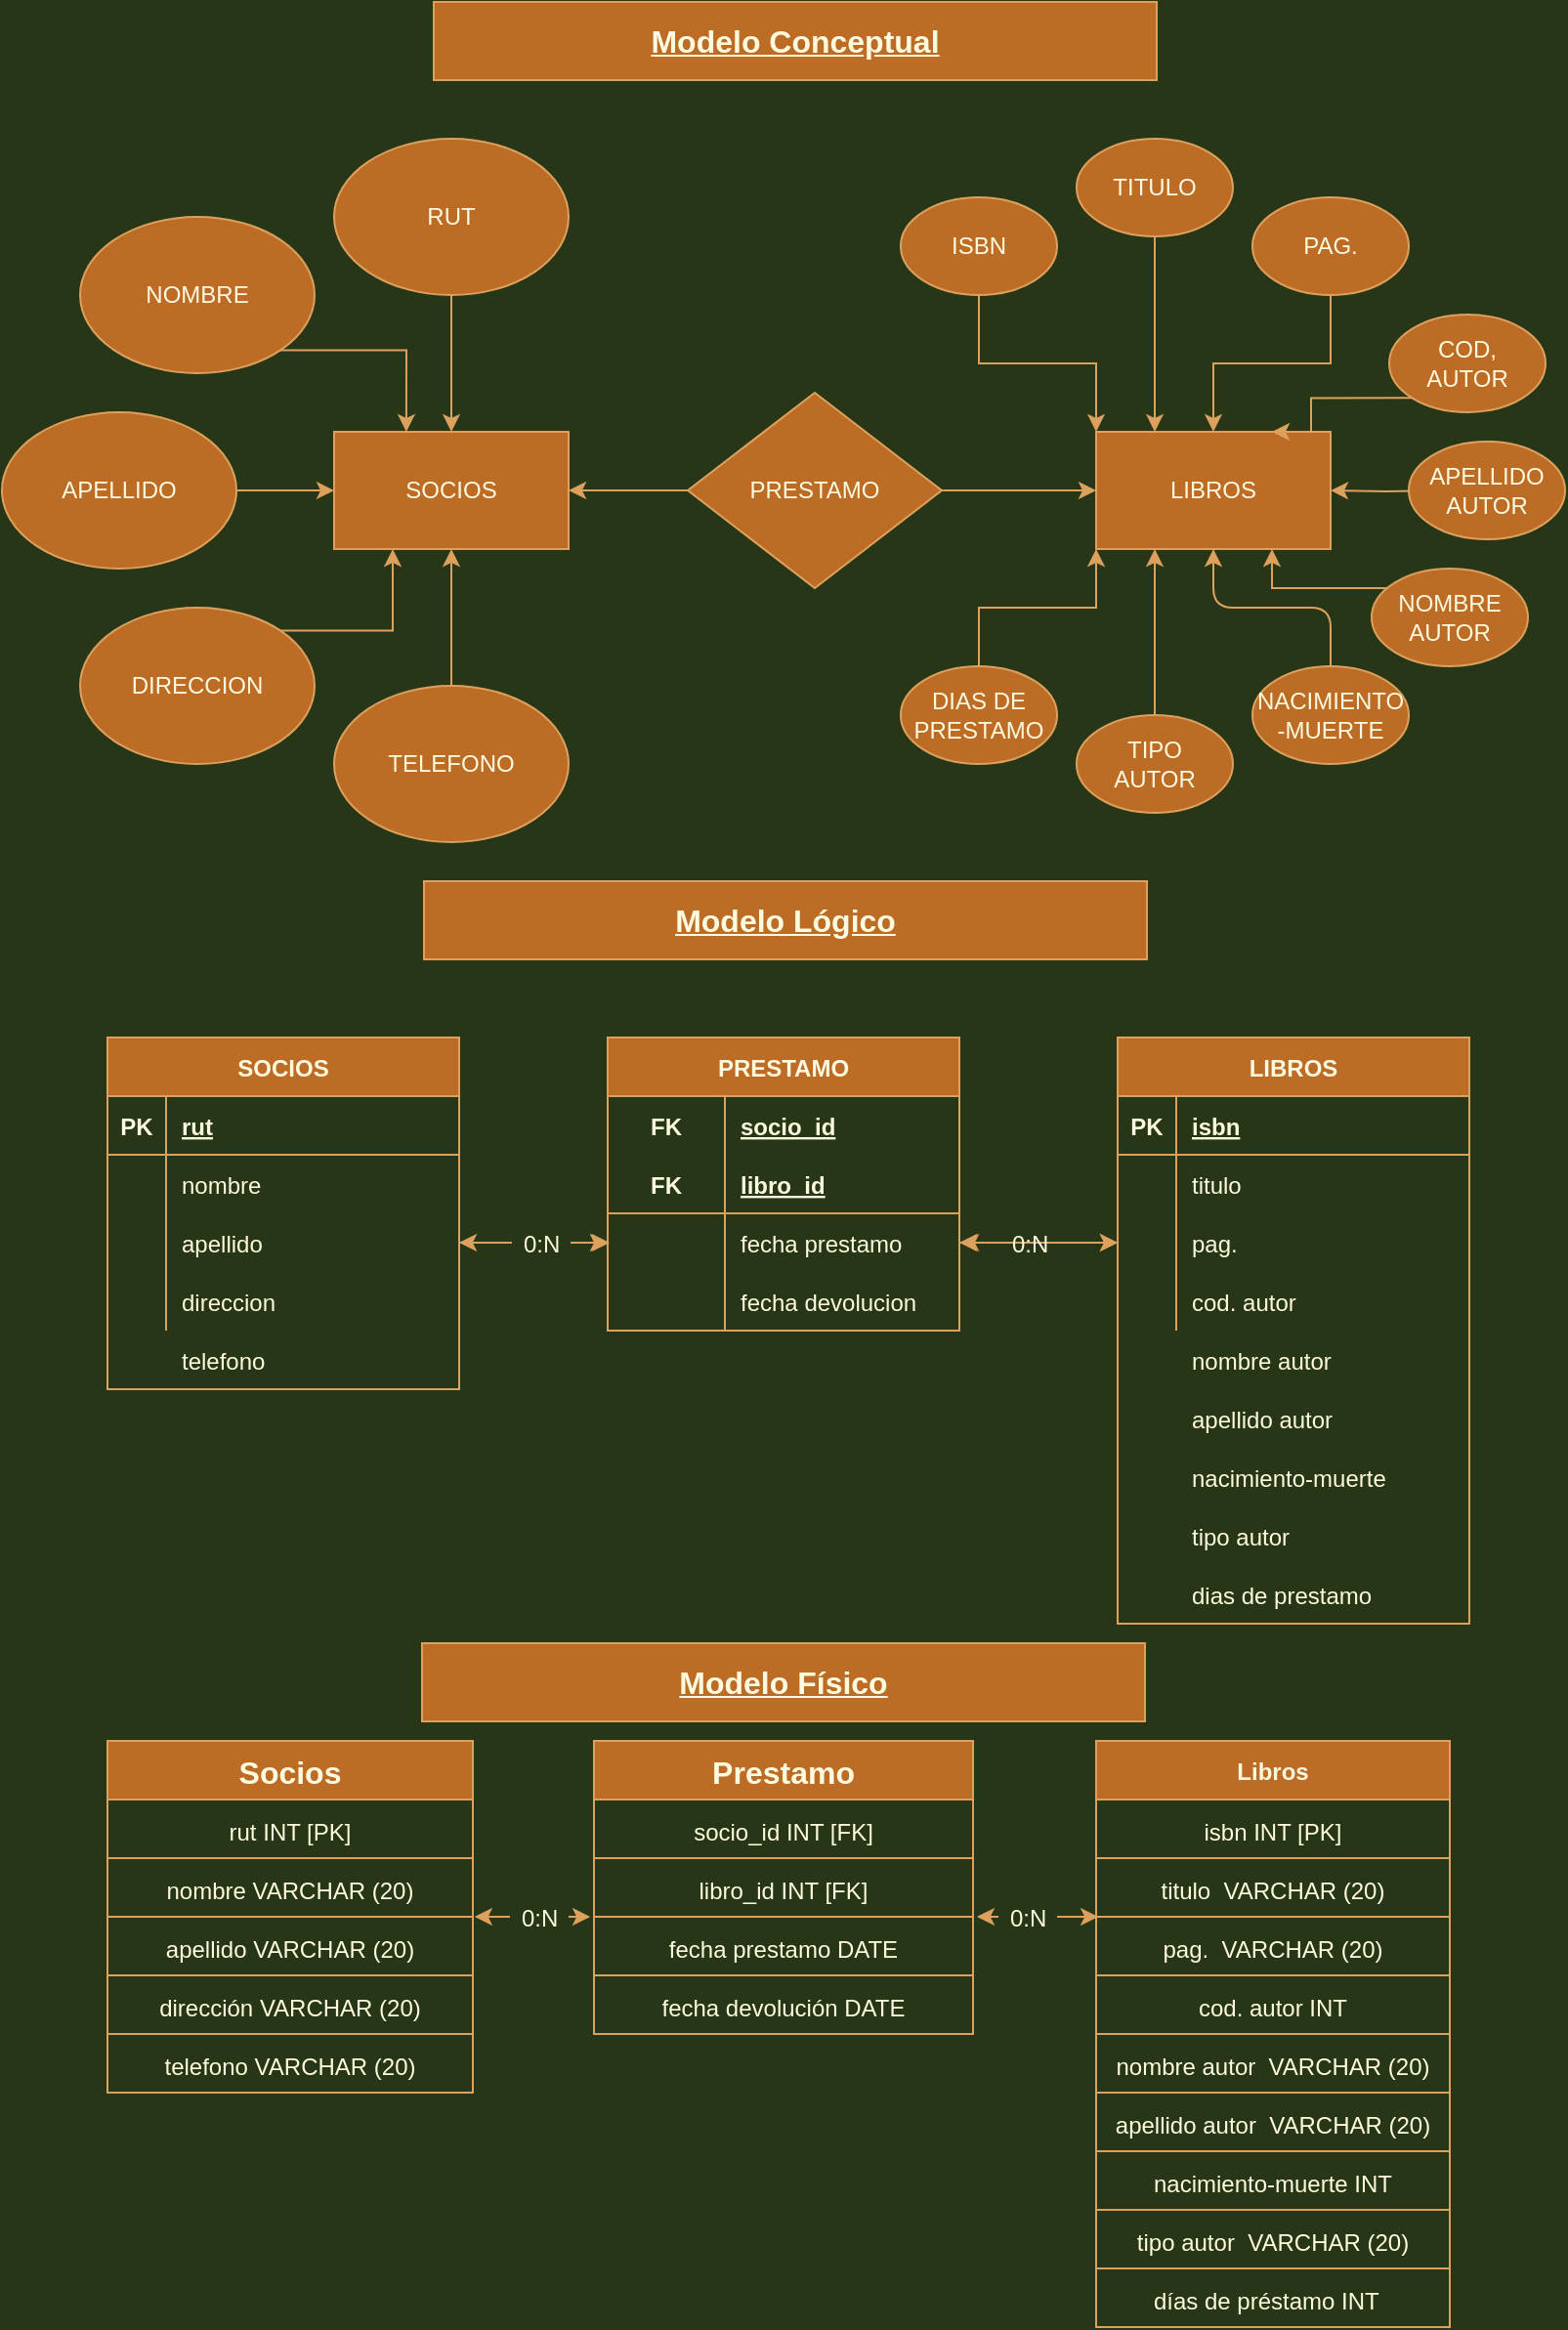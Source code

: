 <mxfile version="15.8.3" type="github">
  <diagram id="FJtjdhcb9I0YTukmpdqE" name="Page-1">
    <mxGraphModel dx="1422" dy="762" grid="1" gridSize="10" guides="1" tooltips="1" connect="1" arrows="1" fold="1" page="1" pageScale="1" pageWidth="827" pageHeight="1169" background="#283618" math="0" shadow="0">
      <root>
        <mxCell id="0" />
        <mxCell id="1" parent="0" />
        <mxCell id="qmQzREKrK3I-n9Kcykth-1" value="SOCIOS" style="rounded=0;whiteSpace=wrap;html=1;fillColor=#BC6C25;strokeColor=#DDA15E;fontColor=#FEFAE0;" parent="1" vertex="1">
          <mxGeometry x="189" y="230" width="120" height="60" as="geometry" />
        </mxCell>
        <mxCell id="qmQzREKrK3I-n9Kcykth-2" value="LIBROS" style="rounded=0;whiteSpace=wrap;html=1;fillColor=#BC6C25;strokeColor=#DDA15E;fontColor=#FEFAE0;" parent="1" vertex="1">
          <mxGeometry x="579" y="230" width="120" height="60" as="geometry" />
        </mxCell>
        <mxCell id="qmQzREKrK3I-n9Kcykth-11" value="" style="edgeStyle=orthogonalEdgeStyle;rounded=0;orthogonalLoop=1;jettySize=auto;html=1;strokeColor=#DDA15E;fontColor=#FEFAE0;labelBackgroundColor=#283618;" parent="1" source="qmQzREKrK3I-n9Kcykth-6" target="qmQzREKrK3I-n9Kcykth-1" edge="1">
          <mxGeometry relative="1" as="geometry" />
        </mxCell>
        <mxCell id="qmQzREKrK3I-n9Kcykth-6" value="RUT" style="ellipse;whiteSpace=wrap;html=1;fillColor=#BC6C25;strokeColor=#DDA15E;fontColor=#FEFAE0;" parent="1" vertex="1">
          <mxGeometry x="189" y="80" width="120" height="80" as="geometry" />
        </mxCell>
        <mxCell id="qmQzREKrK3I-n9Kcykth-21" style="edgeStyle=orthogonalEdgeStyle;rounded=0;orthogonalLoop=1;jettySize=auto;html=1;exitX=1;exitY=1;exitDx=0;exitDy=0;entryX=0.308;entryY=0;entryDx=0;entryDy=0;entryPerimeter=0;strokeColor=#DDA15E;fontColor=#FEFAE0;labelBackgroundColor=#283618;" parent="1" source="qmQzREKrK3I-n9Kcykth-7" target="qmQzREKrK3I-n9Kcykth-1" edge="1">
          <mxGeometry relative="1" as="geometry" />
        </mxCell>
        <mxCell id="qmQzREKrK3I-n9Kcykth-7" value="NOMBRE" style="ellipse;whiteSpace=wrap;html=1;fillColor=#BC6C25;strokeColor=#DDA15E;fontColor=#FEFAE0;" parent="1" vertex="1">
          <mxGeometry x="59" y="120" width="120" height="80" as="geometry" />
        </mxCell>
        <mxCell id="qmQzREKrK3I-n9Kcykth-12" value="" style="edgeStyle=orthogonalEdgeStyle;rounded=0;orthogonalLoop=1;jettySize=auto;html=1;strokeColor=#DDA15E;fontColor=#FEFAE0;labelBackgroundColor=#283618;" parent="1" source="qmQzREKrK3I-n9Kcykth-8" target="qmQzREKrK3I-n9Kcykth-1" edge="1">
          <mxGeometry relative="1" as="geometry" />
        </mxCell>
        <mxCell id="qmQzREKrK3I-n9Kcykth-8" value="APELLIDO" style="ellipse;whiteSpace=wrap;html=1;fillColor=#BC6C25;strokeColor=#DDA15E;fontColor=#FEFAE0;" parent="1" vertex="1">
          <mxGeometry x="19" y="220" width="120" height="80" as="geometry" />
        </mxCell>
        <mxCell id="qmQzREKrK3I-n9Kcykth-20" style="edgeStyle=orthogonalEdgeStyle;rounded=0;orthogonalLoop=1;jettySize=auto;html=1;exitX=0;exitY=1;exitDx=0;exitDy=0;entryX=0.25;entryY=1;entryDx=0;entryDy=0;strokeColor=#DDA15E;fontColor=#FEFAE0;labelBackgroundColor=#283618;" parent="1" source="qmQzREKrK3I-n9Kcykth-9" target="qmQzREKrK3I-n9Kcykth-1" edge="1">
          <mxGeometry relative="1" as="geometry" />
        </mxCell>
        <mxCell id="qmQzREKrK3I-n9Kcykth-9" value="DIRECCION" style="ellipse;whiteSpace=wrap;html=1;direction=west;fillColor=#BC6C25;strokeColor=#DDA15E;fontColor=#FEFAE0;" parent="1" vertex="1">
          <mxGeometry x="59" y="320" width="120" height="80" as="geometry" />
        </mxCell>
        <mxCell id="qmQzREKrK3I-n9Kcykth-13" value="" style="edgeStyle=orthogonalEdgeStyle;rounded=0;orthogonalLoop=1;jettySize=auto;html=1;strokeColor=#DDA15E;fontColor=#FEFAE0;labelBackgroundColor=#283618;" parent="1" source="qmQzREKrK3I-n9Kcykth-10" target="qmQzREKrK3I-n9Kcykth-1" edge="1">
          <mxGeometry relative="1" as="geometry" />
        </mxCell>
        <mxCell id="qmQzREKrK3I-n9Kcykth-10" value="TELEFONO" style="ellipse;whiteSpace=wrap;html=1;fillColor=#BC6C25;strokeColor=#DDA15E;fontColor=#FEFAE0;" parent="1" vertex="1">
          <mxGeometry x="189" y="360" width="120" height="80" as="geometry" />
        </mxCell>
        <mxCell id="qmQzREKrK3I-n9Kcykth-34" style="edgeStyle=orthogonalEdgeStyle;rounded=0;orthogonalLoop=1;jettySize=auto;html=1;startArrow=none;strokeColor=#DDA15E;fontColor=#FEFAE0;labelBackgroundColor=#283618;" parent="1" edge="1">
          <mxGeometry relative="1" as="geometry">
            <mxPoint x="379" y="260" as="sourcePoint" />
            <mxPoint x="309" y="260" as="targetPoint" />
          </mxGeometry>
        </mxCell>
        <mxCell id="qmQzREKrK3I-n9Kcykth-35" style="edgeStyle=orthogonalEdgeStyle;rounded=0;orthogonalLoop=1;jettySize=auto;html=1;exitX=1;exitY=0.5;exitDx=0;exitDy=0;entryX=0;entryY=0.5;entryDx=0;entryDy=0;strokeColor=#DDA15E;fontColor=#FEFAE0;labelBackgroundColor=#283618;" parent="1" source="qmQzREKrK3I-n9Kcykth-22" target="qmQzREKrK3I-n9Kcykth-2" edge="1">
          <mxGeometry relative="1" as="geometry" />
        </mxCell>
        <mxCell id="qmQzREKrK3I-n9Kcykth-22" value="&lt;span&gt;PRESTAMO&lt;/span&gt;" style="rhombus;whiteSpace=wrap;html=1;fillColor=#BC6C25;strokeColor=#DDA15E;fontColor=#FEFAE0;" parent="1" vertex="1">
          <mxGeometry x="370" y="210" width="130" height="100" as="geometry" />
        </mxCell>
        <mxCell id="qmQzREKrK3I-n9Kcykth-36" style="edgeStyle=orthogonalEdgeStyle;rounded=0;orthogonalLoop=1;jettySize=auto;html=1;exitX=0.5;exitY=1;exitDx=0;exitDy=0;entryX=0;entryY=0;entryDx=0;entryDy=0;strokeColor=#DDA15E;fontColor=#FEFAE0;labelBackgroundColor=#283618;" parent="1" source="qmQzREKrK3I-n9Kcykth-23" target="qmQzREKrK3I-n9Kcykth-2" edge="1">
          <mxGeometry relative="1" as="geometry" />
        </mxCell>
        <mxCell id="qmQzREKrK3I-n9Kcykth-23" value="ISBN" style="ellipse;whiteSpace=wrap;html=1;fillColor=#BC6C25;strokeColor=#DDA15E;fontColor=#FEFAE0;" parent="1" vertex="1">
          <mxGeometry x="479" y="110" width="80" height="50" as="geometry" />
        </mxCell>
        <mxCell id="qmQzREKrK3I-n9Kcykth-37" style="edgeStyle=orthogonalEdgeStyle;rounded=0;orthogonalLoop=1;jettySize=auto;html=1;exitX=0.5;exitY=1;exitDx=0;exitDy=0;entryX=0.25;entryY=0;entryDx=0;entryDy=0;strokeColor=#DDA15E;fontColor=#FEFAE0;labelBackgroundColor=#283618;" parent="1" source="qmQzREKrK3I-n9Kcykth-24" target="qmQzREKrK3I-n9Kcykth-2" edge="1">
          <mxGeometry relative="1" as="geometry" />
        </mxCell>
        <mxCell id="qmQzREKrK3I-n9Kcykth-24" value="TITULO" style="ellipse;whiteSpace=wrap;html=1;fillColor=#BC6C25;strokeColor=#DDA15E;fontColor=#FEFAE0;" parent="1" vertex="1">
          <mxGeometry x="569" y="80" width="80" height="50" as="geometry" />
        </mxCell>
        <mxCell id="qmQzREKrK3I-n9Kcykth-38" style="edgeStyle=orthogonalEdgeStyle;rounded=0;orthogonalLoop=1;jettySize=auto;html=1;exitX=0.5;exitY=1;exitDx=0;exitDy=0;entryX=0.5;entryY=0;entryDx=0;entryDy=0;strokeColor=#DDA15E;fontColor=#FEFAE0;labelBackgroundColor=#283618;" parent="1" source="qmQzREKrK3I-n9Kcykth-26" target="qmQzREKrK3I-n9Kcykth-2" edge="1">
          <mxGeometry relative="1" as="geometry" />
        </mxCell>
        <mxCell id="qmQzREKrK3I-n9Kcykth-26" value="PAG." style="ellipse;whiteSpace=wrap;html=1;fillColor=#BC6C25;strokeColor=#DDA15E;fontColor=#FEFAE0;" parent="1" vertex="1">
          <mxGeometry x="659" y="110" width="80" height="50" as="geometry" />
        </mxCell>
        <mxCell id="qmQzREKrK3I-n9Kcykth-39" style="edgeStyle=orthogonalEdgeStyle;rounded=0;orthogonalLoop=1;jettySize=auto;html=1;exitX=0;exitY=1;exitDx=0;exitDy=0;entryX=0.75;entryY=0;entryDx=0;entryDy=0;strokeColor=#DDA15E;fontColor=#FEFAE0;labelBackgroundColor=#283618;" parent="1" source="qmQzREKrK3I-n9Kcykth-27" target="qmQzREKrK3I-n9Kcykth-2" edge="1">
          <mxGeometry relative="1" as="geometry">
            <Array as="points">
              <mxPoint x="689" y="213" />
            </Array>
          </mxGeometry>
        </mxCell>
        <mxCell id="qmQzREKrK3I-n9Kcykth-27" value="COD,&lt;br&gt;AUTOR" style="ellipse;whiteSpace=wrap;html=1;fillColor=#BC6C25;strokeColor=#DDA15E;fontColor=#FEFAE0;" parent="1" vertex="1">
          <mxGeometry x="729" y="170" width="80" height="50" as="geometry" />
        </mxCell>
        <mxCell id="qmQzREKrK3I-n9Kcykth-40" style="edgeStyle=orthogonalEdgeStyle;rounded=0;orthogonalLoop=1;jettySize=auto;html=1;exitX=0;exitY=0.5;exitDx=0;exitDy=0;entryX=1;entryY=0.5;entryDx=0;entryDy=0;strokeColor=#DDA15E;fontColor=#FEFAE0;labelBackgroundColor=#283618;" parent="1" target="qmQzREKrK3I-n9Kcykth-2" edge="1">
          <mxGeometry relative="1" as="geometry">
            <mxPoint x="756" y="260" as="sourcePoint" />
          </mxGeometry>
        </mxCell>
        <mxCell id="gHcAbyahxsAakOS_x5_5-2" style="edgeStyle=orthogonalEdgeStyle;rounded=0;orthogonalLoop=1;jettySize=auto;html=1;exitX=0;exitY=0;exitDx=0;exitDy=0;entryX=0.75;entryY=1;entryDx=0;entryDy=0;strokeColor=#DDA15E;fontColor=#FEFAE0;labelBackgroundColor=#283618;" edge="1" parent="1" source="qmQzREKrK3I-n9Kcykth-28" target="qmQzREKrK3I-n9Kcykth-2">
          <mxGeometry relative="1" as="geometry">
            <Array as="points">
              <mxPoint x="732" y="310" />
              <mxPoint x="669" y="310" />
            </Array>
          </mxGeometry>
        </mxCell>
        <mxCell id="qmQzREKrK3I-n9Kcykth-28" value="NOMBRE&lt;br&gt;AUTOR" style="ellipse;whiteSpace=wrap;html=1;fillColor=#BC6C25;strokeColor=#DDA15E;fontColor=#FEFAE0;" parent="1" vertex="1">
          <mxGeometry x="720" y="300" width="80" height="50" as="geometry" />
        </mxCell>
        <mxCell id="qmQzREKrK3I-n9Kcykth-29" value="APELLIDO&lt;br&gt;AUTOR" style="ellipse;whiteSpace=wrap;html=1;fillColor=#BC6C25;strokeColor=#DDA15E;fontColor=#FEFAE0;" parent="1" vertex="1">
          <mxGeometry x="739" y="235" width="80" height="50" as="geometry" />
        </mxCell>
        <mxCell id="gHcAbyahxsAakOS_x5_5-4" style="edgeStyle=orthogonalEdgeStyle;curved=0;rounded=1;sketch=0;orthogonalLoop=1;jettySize=auto;html=1;exitX=0.5;exitY=0;exitDx=0;exitDy=0;entryX=0.5;entryY=1;entryDx=0;entryDy=0;fontColor=#FEFAE0;strokeColor=#DDA15E;fillColor=#BC6C25;" edge="1" parent="1" source="qmQzREKrK3I-n9Kcykth-30" target="qmQzREKrK3I-n9Kcykth-2">
          <mxGeometry relative="1" as="geometry" />
        </mxCell>
        <mxCell id="qmQzREKrK3I-n9Kcykth-30" value="NACIMIENTO&lt;br&gt;-MUERTE" style="ellipse;whiteSpace=wrap;html=1;fillColor=#BC6C25;strokeColor=#DDA15E;fontColor=#FEFAE0;" parent="1" vertex="1">
          <mxGeometry x="659" y="350" width="80" height="50" as="geometry" />
        </mxCell>
        <mxCell id="qmQzREKrK3I-n9Kcykth-44" value="" style="edgeStyle=orthogonalEdgeStyle;rounded=0;orthogonalLoop=1;jettySize=auto;html=1;entryX=0.25;entryY=1;entryDx=0;entryDy=0;strokeColor=#DDA15E;fontColor=#FEFAE0;labelBackgroundColor=#283618;" parent="1" source="qmQzREKrK3I-n9Kcykth-31" target="qmQzREKrK3I-n9Kcykth-2" edge="1">
          <mxGeometry relative="1" as="geometry" />
        </mxCell>
        <mxCell id="qmQzREKrK3I-n9Kcykth-31" value="TIPO&lt;br&gt;AUTOR" style="ellipse;whiteSpace=wrap;html=1;fillColor=#BC6C25;strokeColor=#DDA15E;fontColor=#FEFAE0;" parent="1" vertex="1">
          <mxGeometry x="569" y="375" width="80" height="50" as="geometry" />
        </mxCell>
        <mxCell id="qmQzREKrK3I-n9Kcykth-45" style="edgeStyle=orthogonalEdgeStyle;rounded=0;orthogonalLoop=1;jettySize=auto;html=1;exitX=0.5;exitY=0;exitDx=0;exitDy=0;entryX=0;entryY=1;entryDx=0;entryDy=0;strokeColor=#DDA15E;fontColor=#FEFAE0;labelBackgroundColor=#283618;" parent="1" source="qmQzREKrK3I-n9Kcykth-33" target="qmQzREKrK3I-n9Kcykth-2" edge="1">
          <mxGeometry relative="1" as="geometry" />
        </mxCell>
        <mxCell id="qmQzREKrK3I-n9Kcykth-33" value="DIAS DE&lt;br&gt;PRESTAMO" style="ellipse;whiteSpace=wrap;html=1;fillColor=#BC6C25;strokeColor=#DDA15E;fontColor=#FEFAE0;" parent="1" vertex="1">
          <mxGeometry x="479" y="350" width="80" height="50" as="geometry" />
        </mxCell>
        <mxCell id="f9zx895R5EjnribIz-B3-3" value="SOCIOS" style="shape=table;startSize=30;container=1;collapsible=1;childLayout=tableLayout;fixedRows=1;rowLines=0;fontStyle=1;align=center;resizeLast=1;fillColor=#BC6C25;strokeColor=#DDA15E;fontColor=#FEFAE0;" parent="1" vertex="1">
          <mxGeometry x="73" y="540" width="180" height="180" as="geometry">
            <mxRectangle x="110" y="690" width="80" height="30" as="alternateBounds" />
          </mxGeometry>
        </mxCell>
        <mxCell id="f9zx895R5EjnribIz-B3-4" value="" style="shape=partialRectangle;collapsible=0;dropTarget=0;pointerEvents=0;fillColor=none;top=0;left=0;bottom=1;right=0;points=[[0,0.5],[1,0.5]];portConstraint=eastwest;strokeColor=#DDA15E;fontColor=#FEFAE0;" parent="f9zx895R5EjnribIz-B3-3" vertex="1">
          <mxGeometry y="30" width="180" height="30" as="geometry" />
        </mxCell>
        <mxCell id="f9zx895R5EjnribIz-B3-5" value="PK" style="shape=partialRectangle;connectable=0;fillColor=none;top=0;left=0;bottom=0;right=0;fontStyle=1;overflow=hidden;strokeColor=#DDA15E;fontColor=#FEFAE0;" parent="f9zx895R5EjnribIz-B3-4" vertex="1">
          <mxGeometry width="30" height="30" as="geometry">
            <mxRectangle width="30" height="30" as="alternateBounds" />
          </mxGeometry>
        </mxCell>
        <mxCell id="f9zx895R5EjnribIz-B3-6" value="rut" style="shape=partialRectangle;connectable=0;fillColor=none;top=0;left=0;bottom=0;right=0;align=left;spacingLeft=6;fontStyle=5;overflow=hidden;strokeColor=#DDA15E;fontColor=#FEFAE0;" parent="f9zx895R5EjnribIz-B3-4" vertex="1">
          <mxGeometry x="30" width="150" height="30" as="geometry">
            <mxRectangle width="150" height="30" as="alternateBounds" />
          </mxGeometry>
        </mxCell>
        <mxCell id="f9zx895R5EjnribIz-B3-7" value="" style="shape=partialRectangle;collapsible=0;dropTarget=0;pointerEvents=0;fillColor=none;top=0;left=0;bottom=0;right=0;points=[[0,0.5],[1,0.5]];portConstraint=eastwest;strokeColor=#DDA15E;fontColor=#FEFAE0;" parent="f9zx895R5EjnribIz-B3-3" vertex="1">
          <mxGeometry y="60" width="180" height="30" as="geometry" />
        </mxCell>
        <mxCell id="f9zx895R5EjnribIz-B3-8" value="" style="shape=partialRectangle;connectable=0;fillColor=none;top=0;left=0;bottom=0;right=0;editable=1;overflow=hidden;strokeColor=#DDA15E;fontColor=#FEFAE0;" parent="f9zx895R5EjnribIz-B3-7" vertex="1">
          <mxGeometry width="30" height="30" as="geometry">
            <mxRectangle width="30" height="30" as="alternateBounds" />
          </mxGeometry>
        </mxCell>
        <mxCell id="f9zx895R5EjnribIz-B3-9" value="nombre" style="shape=partialRectangle;connectable=0;fillColor=none;top=0;left=0;bottom=0;right=0;align=left;spacingLeft=6;overflow=hidden;strokeColor=#DDA15E;fontColor=#FEFAE0;" parent="f9zx895R5EjnribIz-B3-7" vertex="1">
          <mxGeometry x="30" width="150" height="30" as="geometry">
            <mxRectangle width="150" height="30" as="alternateBounds" />
          </mxGeometry>
        </mxCell>
        <mxCell id="f9zx895R5EjnribIz-B3-10" value="" style="shape=partialRectangle;collapsible=0;dropTarget=0;pointerEvents=0;fillColor=none;top=0;left=0;bottom=0;right=0;points=[[0,0.5],[1,0.5]];portConstraint=eastwest;strokeColor=#DDA15E;fontColor=#FEFAE0;" parent="f9zx895R5EjnribIz-B3-3" vertex="1">
          <mxGeometry y="90" width="180" height="30" as="geometry" />
        </mxCell>
        <mxCell id="f9zx895R5EjnribIz-B3-11" value="" style="shape=partialRectangle;connectable=0;fillColor=none;top=0;left=0;bottom=0;right=0;editable=1;overflow=hidden;strokeColor=#DDA15E;fontColor=#FEFAE0;" parent="f9zx895R5EjnribIz-B3-10" vertex="1">
          <mxGeometry width="30" height="30" as="geometry">
            <mxRectangle width="30" height="30" as="alternateBounds" />
          </mxGeometry>
        </mxCell>
        <mxCell id="f9zx895R5EjnribIz-B3-12" value="apellido" style="shape=partialRectangle;connectable=0;fillColor=none;top=0;left=0;bottom=0;right=0;align=left;spacingLeft=6;overflow=hidden;strokeColor=#DDA15E;fontColor=#FEFAE0;" parent="f9zx895R5EjnribIz-B3-10" vertex="1">
          <mxGeometry x="30" width="150" height="30" as="geometry">
            <mxRectangle width="150" height="30" as="alternateBounds" />
          </mxGeometry>
        </mxCell>
        <mxCell id="f9zx895R5EjnribIz-B3-13" value="" style="shape=partialRectangle;collapsible=0;dropTarget=0;pointerEvents=0;fillColor=none;top=0;left=0;bottom=0;right=0;points=[[0,0.5],[1,0.5]];portConstraint=eastwest;strokeColor=#DDA15E;fontColor=#FEFAE0;" parent="f9zx895R5EjnribIz-B3-3" vertex="1">
          <mxGeometry y="120" width="180" height="30" as="geometry" />
        </mxCell>
        <mxCell id="f9zx895R5EjnribIz-B3-14" value="" style="shape=partialRectangle;connectable=0;fillColor=none;top=0;left=0;bottom=0;right=0;editable=1;overflow=hidden;strokeColor=#DDA15E;fontColor=#FEFAE0;" parent="f9zx895R5EjnribIz-B3-13" vertex="1">
          <mxGeometry width="30" height="30" as="geometry">
            <mxRectangle width="30" height="30" as="alternateBounds" />
          </mxGeometry>
        </mxCell>
        <mxCell id="f9zx895R5EjnribIz-B3-15" value="direccion" style="shape=partialRectangle;connectable=0;fillColor=none;top=0;left=0;bottom=0;right=0;align=left;spacingLeft=6;overflow=hidden;strokeColor=#DDA15E;fontColor=#FEFAE0;" parent="f9zx895R5EjnribIz-B3-13" vertex="1">
          <mxGeometry x="30" width="150" height="30" as="geometry">
            <mxRectangle width="150" height="30" as="alternateBounds" />
          </mxGeometry>
        </mxCell>
        <mxCell id="f9zx895R5EjnribIz-B3-16" value="PRESTAMO" style="shape=table;startSize=30;container=1;collapsible=1;childLayout=tableLayout;fixedRows=1;rowLines=0;fontStyle=1;align=center;resizeLast=1;fillColor=#BC6C25;strokeColor=#DDA15E;fontColor=#FEFAE0;" parent="1" vertex="1">
          <mxGeometry x="329" y="540" width="180" height="150" as="geometry" />
        </mxCell>
        <mxCell id="f9zx895R5EjnribIz-B3-17" value="" style="shape=partialRectangle;collapsible=0;dropTarget=0;pointerEvents=0;fillColor=none;top=0;left=0;bottom=0;right=0;points=[[0,0.5],[1,0.5]];portConstraint=eastwest;strokeColor=#DDA15E;fontColor=#FEFAE0;" parent="f9zx895R5EjnribIz-B3-16" vertex="1">
          <mxGeometry y="30" width="180" height="30" as="geometry" />
        </mxCell>
        <mxCell id="f9zx895R5EjnribIz-B3-18" value="FK" style="shape=partialRectangle;connectable=0;fillColor=none;top=0;left=0;bottom=0;right=0;fontStyle=1;overflow=hidden;strokeColor=#DDA15E;fontColor=#FEFAE0;" parent="f9zx895R5EjnribIz-B3-17" vertex="1">
          <mxGeometry width="60" height="30" as="geometry">
            <mxRectangle width="60" height="30" as="alternateBounds" />
          </mxGeometry>
        </mxCell>
        <mxCell id="f9zx895R5EjnribIz-B3-19" value="socio_id" style="shape=partialRectangle;connectable=0;fillColor=none;top=0;left=0;bottom=0;right=0;align=left;spacingLeft=6;fontStyle=5;overflow=hidden;strokeColor=#DDA15E;fontColor=#FEFAE0;" parent="f9zx895R5EjnribIz-B3-17" vertex="1">
          <mxGeometry x="60" width="120" height="30" as="geometry">
            <mxRectangle width="120" height="30" as="alternateBounds" />
          </mxGeometry>
        </mxCell>
        <mxCell id="f9zx895R5EjnribIz-B3-20" value="" style="shape=partialRectangle;collapsible=0;dropTarget=0;pointerEvents=0;fillColor=none;top=0;left=0;bottom=1;right=0;points=[[0,0.5],[1,0.5]];portConstraint=eastwest;strokeColor=#DDA15E;fontColor=#FEFAE0;" parent="f9zx895R5EjnribIz-B3-16" vertex="1">
          <mxGeometry y="60" width="180" height="30" as="geometry" />
        </mxCell>
        <mxCell id="f9zx895R5EjnribIz-B3-21" value="FK" style="shape=partialRectangle;connectable=0;fillColor=none;top=0;left=0;bottom=0;right=0;fontStyle=1;overflow=hidden;strokeColor=#DDA15E;fontColor=#FEFAE0;" parent="f9zx895R5EjnribIz-B3-20" vertex="1">
          <mxGeometry width="60" height="30" as="geometry">
            <mxRectangle width="60" height="30" as="alternateBounds" />
          </mxGeometry>
        </mxCell>
        <mxCell id="f9zx895R5EjnribIz-B3-22" value="libro_id" style="shape=partialRectangle;connectable=0;fillColor=none;top=0;left=0;bottom=0;right=0;align=left;spacingLeft=6;fontStyle=5;overflow=hidden;strokeColor=#DDA15E;fontColor=#FEFAE0;" parent="f9zx895R5EjnribIz-B3-20" vertex="1">
          <mxGeometry x="60" width="120" height="30" as="geometry">
            <mxRectangle width="120" height="30" as="alternateBounds" />
          </mxGeometry>
        </mxCell>
        <mxCell id="f9zx895R5EjnribIz-B3-23" value="" style="shape=partialRectangle;collapsible=0;dropTarget=0;pointerEvents=0;fillColor=none;top=0;left=0;bottom=0;right=0;points=[[0,0.5],[1,0.5]];portConstraint=eastwest;strokeColor=#DDA15E;fontColor=#FEFAE0;" parent="f9zx895R5EjnribIz-B3-16" vertex="1">
          <mxGeometry y="90" width="180" height="30" as="geometry" />
        </mxCell>
        <mxCell id="f9zx895R5EjnribIz-B3-24" value="" style="shape=partialRectangle;connectable=0;fillColor=none;top=0;left=0;bottom=0;right=0;editable=1;overflow=hidden;strokeColor=#DDA15E;fontColor=#FEFAE0;" parent="f9zx895R5EjnribIz-B3-23" vertex="1">
          <mxGeometry width="60" height="30" as="geometry">
            <mxRectangle width="60" height="30" as="alternateBounds" />
          </mxGeometry>
        </mxCell>
        <mxCell id="f9zx895R5EjnribIz-B3-25" value="fecha prestamo" style="shape=partialRectangle;connectable=0;fillColor=none;top=0;left=0;bottom=0;right=0;align=left;spacingLeft=6;overflow=hidden;strokeColor=#DDA15E;fontColor=#FEFAE0;" parent="f9zx895R5EjnribIz-B3-23" vertex="1">
          <mxGeometry x="60" width="120" height="30" as="geometry">
            <mxRectangle width="120" height="30" as="alternateBounds" />
          </mxGeometry>
        </mxCell>
        <mxCell id="f9zx895R5EjnribIz-B3-26" value="" style="shape=partialRectangle;collapsible=0;dropTarget=0;pointerEvents=0;fillColor=none;top=0;left=0;bottom=0;right=0;points=[[0,0.5],[1,0.5]];portConstraint=eastwest;strokeColor=#DDA15E;fontColor=#FEFAE0;" parent="f9zx895R5EjnribIz-B3-16" vertex="1">
          <mxGeometry y="120" width="180" height="30" as="geometry" />
        </mxCell>
        <mxCell id="f9zx895R5EjnribIz-B3-27" value="" style="shape=partialRectangle;connectable=0;fillColor=none;top=0;left=0;bottom=0;right=0;editable=1;overflow=hidden;strokeColor=#DDA15E;fontColor=#FEFAE0;" parent="f9zx895R5EjnribIz-B3-26" vertex="1">
          <mxGeometry width="60" height="30" as="geometry">
            <mxRectangle width="60" height="30" as="alternateBounds" />
          </mxGeometry>
        </mxCell>
        <mxCell id="f9zx895R5EjnribIz-B3-28" value="fecha devolucion" style="shape=partialRectangle;connectable=0;fillColor=none;top=0;left=0;bottom=0;right=0;align=left;spacingLeft=6;overflow=hidden;strokeColor=#DDA15E;fontColor=#FEFAE0;" parent="f9zx895R5EjnribIz-B3-26" vertex="1">
          <mxGeometry x="60" width="120" height="30" as="geometry">
            <mxRectangle width="120" height="30" as="alternateBounds" />
          </mxGeometry>
        </mxCell>
        <mxCell id="f9zx895R5EjnribIz-B3-29" value="LIBROS" style="shape=table;startSize=30;container=1;collapsible=1;childLayout=tableLayout;fixedRows=1;rowLines=0;fontStyle=1;align=center;resizeLast=1;fillColor=#BC6C25;strokeColor=#DDA15E;fontColor=#FEFAE0;" parent="1" vertex="1">
          <mxGeometry x="590" y="540" width="180" height="300" as="geometry" />
        </mxCell>
        <mxCell id="f9zx895R5EjnribIz-B3-30" value="" style="shape=partialRectangle;collapsible=0;dropTarget=0;pointerEvents=0;fillColor=none;top=0;left=0;bottom=1;right=0;points=[[0,0.5],[1,0.5]];portConstraint=eastwest;strokeColor=#DDA15E;fontColor=#FEFAE0;" parent="f9zx895R5EjnribIz-B3-29" vertex="1">
          <mxGeometry y="30" width="180" height="30" as="geometry" />
        </mxCell>
        <mxCell id="f9zx895R5EjnribIz-B3-31" value="PK" style="shape=partialRectangle;connectable=0;fillColor=none;top=0;left=0;bottom=0;right=0;fontStyle=1;overflow=hidden;strokeColor=#DDA15E;fontColor=#FEFAE0;" parent="f9zx895R5EjnribIz-B3-30" vertex="1">
          <mxGeometry width="30" height="30" as="geometry">
            <mxRectangle width="30" height="30" as="alternateBounds" />
          </mxGeometry>
        </mxCell>
        <mxCell id="f9zx895R5EjnribIz-B3-32" value="isbn" style="shape=partialRectangle;connectable=0;fillColor=none;top=0;left=0;bottom=0;right=0;align=left;spacingLeft=6;fontStyle=5;overflow=hidden;strokeColor=#DDA15E;fontColor=#FEFAE0;" parent="f9zx895R5EjnribIz-B3-30" vertex="1">
          <mxGeometry x="30" width="150" height="30" as="geometry">
            <mxRectangle width="150" height="30" as="alternateBounds" />
          </mxGeometry>
        </mxCell>
        <mxCell id="f9zx895R5EjnribIz-B3-33" value="" style="shape=partialRectangle;collapsible=0;dropTarget=0;pointerEvents=0;fillColor=none;top=0;left=0;bottom=0;right=0;points=[[0,0.5],[1,0.5]];portConstraint=eastwest;strokeColor=#DDA15E;fontColor=#FEFAE0;" parent="f9zx895R5EjnribIz-B3-29" vertex="1">
          <mxGeometry y="60" width="180" height="30" as="geometry" />
        </mxCell>
        <mxCell id="f9zx895R5EjnribIz-B3-34" value="" style="shape=partialRectangle;connectable=0;fillColor=none;top=0;left=0;bottom=0;right=0;editable=1;overflow=hidden;strokeColor=#DDA15E;fontColor=#FEFAE0;" parent="f9zx895R5EjnribIz-B3-33" vertex="1">
          <mxGeometry width="30" height="30" as="geometry">
            <mxRectangle width="30" height="30" as="alternateBounds" />
          </mxGeometry>
        </mxCell>
        <mxCell id="f9zx895R5EjnribIz-B3-35" value="titulo" style="shape=partialRectangle;connectable=0;fillColor=none;top=0;left=0;bottom=0;right=0;align=left;spacingLeft=6;overflow=hidden;strokeColor=#DDA15E;fontColor=#FEFAE0;" parent="f9zx895R5EjnribIz-B3-33" vertex="1">
          <mxGeometry x="30" width="150" height="30" as="geometry">
            <mxRectangle width="150" height="30" as="alternateBounds" />
          </mxGeometry>
        </mxCell>
        <mxCell id="f9zx895R5EjnribIz-B3-36" value="" style="shape=partialRectangle;collapsible=0;dropTarget=0;pointerEvents=0;fillColor=none;top=0;left=0;bottom=0;right=0;points=[[0,0.5],[1,0.5]];portConstraint=eastwest;strokeColor=#DDA15E;fontColor=#FEFAE0;" parent="f9zx895R5EjnribIz-B3-29" vertex="1">
          <mxGeometry y="90" width="180" height="30" as="geometry" />
        </mxCell>
        <mxCell id="f9zx895R5EjnribIz-B3-37" value="" style="shape=partialRectangle;connectable=0;fillColor=none;top=0;left=0;bottom=0;right=0;editable=1;overflow=hidden;strokeColor=#DDA15E;fontColor=#FEFAE0;" parent="f9zx895R5EjnribIz-B3-36" vertex="1">
          <mxGeometry width="30" height="30" as="geometry">
            <mxRectangle width="30" height="30" as="alternateBounds" />
          </mxGeometry>
        </mxCell>
        <mxCell id="f9zx895R5EjnribIz-B3-38" value="pag." style="shape=partialRectangle;connectable=0;fillColor=none;top=0;left=0;bottom=0;right=0;align=left;spacingLeft=6;overflow=hidden;strokeColor=#DDA15E;fontColor=#FEFAE0;" parent="f9zx895R5EjnribIz-B3-36" vertex="1">
          <mxGeometry x="30" width="150" height="30" as="geometry">
            <mxRectangle width="150" height="30" as="alternateBounds" />
          </mxGeometry>
        </mxCell>
        <mxCell id="f9zx895R5EjnribIz-B3-39" value="" style="shape=partialRectangle;collapsible=0;dropTarget=0;pointerEvents=0;fillColor=none;top=0;left=0;bottom=0;right=0;points=[[0,0.5],[1,0.5]];portConstraint=eastwest;strokeColor=#DDA15E;fontColor=#FEFAE0;" parent="f9zx895R5EjnribIz-B3-29" vertex="1">
          <mxGeometry y="120" width="180" height="30" as="geometry" />
        </mxCell>
        <mxCell id="f9zx895R5EjnribIz-B3-40" value="" style="shape=partialRectangle;connectable=0;fillColor=none;top=0;left=0;bottom=0;right=0;editable=1;overflow=hidden;strokeColor=#DDA15E;fontColor=#FEFAE0;" parent="f9zx895R5EjnribIz-B3-39" vertex="1">
          <mxGeometry width="30" height="30" as="geometry">
            <mxRectangle width="30" height="30" as="alternateBounds" />
          </mxGeometry>
        </mxCell>
        <mxCell id="f9zx895R5EjnribIz-B3-41" value="cod. autor" style="shape=partialRectangle;connectable=0;fillColor=none;top=0;left=0;bottom=0;right=0;align=left;spacingLeft=6;overflow=hidden;strokeColor=#DDA15E;fontColor=#FEFAE0;" parent="f9zx895R5EjnribIz-B3-39" vertex="1">
          <mxGeometry x="30" width="150" height="30" as="geometry">
            <mxRectangle width="150" height="30" as="alternateBounds" />
          </mxGeometry>
        </mxCell>
        <mxCell id="f9zx895R5EjnribIz-B3-42" value="telefono" style="shape=partialRectangle;connectable=0;fillColor=none;top=0;left=0;bottom=0;right=0;align=left;spacingLeft=6;overflow=hidden;strokeColor=#DDA15E;fontColor=#FEFAE0;" parent="1" vertex="1">
          <mxGeometry x="103" y="690" width="150" height="30" as="geometry">
            <mxRectangle width="150" height="30" as="alternateBounds" />
          </mxGeometry>
        </mxCell>
        <mxCell id="f9zx895R5EjnribIz-B3-43" value="nombre autor" style="shape=partialRectangle;connectable=0;fillColor=none;top=0;left=0;bottom=0;right=0;align=left;spacingLeft=6;overflow=hidden;strokeColor=#DDA15E;fontColor=#FEFAE0;" parent="1" vertex="1">
          <mxGeometry x="620" y="690" width="150" height="30" as="geometry">
            <mxRectangle width="150" height="30" as="alternateBounds" />
          </mxGeometry>
        </mxCell>
        <mxCell id="f9zx895R5EjnribIz-B3-44" value="apellido autor" style="shape=partialRectangle;connectable=0;fillColor=none;top=0;left=0;bottom=0;right=0;align=left;spacingLeft=6;overflow=hidden;strokeColor=#DDA15E;fontColor=#FEFAE0;" parent="1" vertex="1">
          <mxGeometry x="620" y="720" width="150" height="30" as="geometry">
            <mxRectangle width="150" height="30" as="alternateBounds" />
          </mxGeometry>
        </mxCell>
        <mxCell id="f9zx895R5EjnribIz-B3-45" value="nacimiento-muerte" style="shape=partialRectangle;connectable=0;fillColor=none;top=0;left=0;bottom=0;right=0;align=left;spacingLeft=6;overflow=hidden;strokeColor=#DDA15E;fontColor=#FEFAE0;" parent="1" vertex="1">
          <mxGeometry x="620" y="750" width="150" height="30" as="geometry">
            <mxRectangle width="150" height="30" as="alternateBounds" />
          </mxGeometry>
        </mxCell>
        <mxCell id="f9zx895R5EjnribIz-B3-46" value="tipo autor" style="shape=partialRectangle;connectable=0;fillColor=none;top=0;left=0;bottom=0;right=0;align=left;spacingLeft=6;overflow=hidden;strokeColor=#DDA15E;fontColor=#FEFAE0;" parent="1" vertex="1">
          <mxGeometry x="620" y="780" width="150" height="30" as="geometry">
            <mxRectangle width="150" height="30" as="alternateBounds" />
          </mxGeometry>
        </mxCell>
        <mxCell id="f9zx895R5EjnribIz-B3-47" value="dias de prestamo" style="shape=partialRectangle;connectable=0;fillColor=none;top=0;left=0;bottom=0;right=0;align=left;spacingLeft=6;overflow=hidden;strokeColor=#DDA15E;fontColor=#FEFAE0;" parent="1" vertex="1">
          <mxGeometry x="620" y="810" width="150" height="30" as="geometry">
            <mxRectangle width="150" height="30" as="alternateBounds" />
          </mxGeometry>
        </mxCell>
        <mxCell id="3dea8VnLAmp8_QRQv9B9-1" value="Modelo Conceptual" style="text;html=1;strokeColor=#DDA15E;fillColor=#BC6C25;align=center;verticalAlign=middle;whiteSpace=wrap;rounded=0;fontSize=16;fontStyle=5;fontColor=#FEFAE0;" parent="1" vertex="1">
          <mxGeometry x="240" y="10" width="370" height="40" as="geometry" />
        </mxCell>
        <mxCell id="3dea8VnLAmp8_QRQv9B9-2" value="Modelo Lógico" style="text;html=1;strokeColor=#DDA15E;fillColor=#BC6C25;align=center;verticalAlign=middle;whiteSpace=wrap;rounded=0;fontSize=16;fontStyle=5;fontColor=#FEFAE0;" parent="1" vertex="1">
          <mxGeometry x="235" y="460" width="370" height="40" as="geometry" />
        </mxCell>
        <mxCell id="3dea8VnLAmp8_QRQv9B9-3" value="Modelo Físico" style="text;html=1;strokeColor=#DDA15E;fillColor=#BC6C25;align=center;verticalAlign=middle;whiteSpace=wrap;rounded=0;fontSize=16;fontStyle=5;fontColor=#FEFAE0;" parent="1" vertex="1">
          <mxGeometry x="234" y="850" width="370" height="40" as="geometry" />
        </mxCell>
        <mxCell id="3dea8VnLAmp8_QRQv9B9-41" value="Socios" style="shape=table;startSize=30;container=1;collapsible=0;childLayout=tableLayout;fixedRows=1;rowLines=0;fontStyle=1;align=center;pointerEvents=1;fontSize=16;fillColor=#BC6C25;strokeColor=#DDA15E;fontColor=#FEFAE0;" parent="1" vertex="1">
          <mxGeometry x="73" y="900" width="187" height="180" as="geometry" />
        </mxCell>
        <mxCell id="3dea8VnLAmp8_QRQv9B9-89" style="shape=partialRectangle;html=1;whiteSpace=wrap;collapsible=0;dropTarget=0;pointerEvents=1;fillColor=none;top=0;left=0;bottom=1;right=0;points=[[0,0.5],[1,0.5]];portConstraint=eastwest;fontSize=16;strokeColor=#DDA15E;fontColor=#FEFAE0;" parent="3dea8VnLAmp8_QRQv9B9-41" vertex="1">
          <mxGeometry y="30" width="187" height="30" as="geometry" />
        </mxCell>
        <mxCell id="3dea8VnLAmp8_QRQv9B9-90" value="&lt;span style=&quot;font-size: 12px ; text-align: left&quot;&gt;rut INT [PK]&lt;/span&gt;" style="shape=partialRectangle;html=1;whiteSpace=wrap;connectable=0;fillColor=none;top=0;left=0;bottom=0;right=0;overflow=hidden;pointerEvents=1;fontSize=16;strokeColor=#DDA15E;fontColor=#FEFAE0;" parent="3dea8VnLAmp8_QRQv9B9-89" vertex="1">
          <mxGeometry width="187" height="30" as="geometry">
            <mxRectangle width="187" height="30" as="alternateBounds" />
          </mxGeometry>
        </mxCell>
        <mxCell id="3dea8VnLAmp8_QRQv9B9-82" style="shape=partialRectangle;html=1;whiteSpace=wrap;collapsible=0;dropTarget=0;pointerEvents=1;fillColor=none;top=0;left=0;bottom=1;right=0;points=[[0,0.5],[1,0.5]];portConstraint=eastwest;fontSize=16;strokeColor=#DDA15E;fontColor=#FEFAE0;" parent="3dea8VnLAmp8_QRQv9B9-41" vertex="1">
          <mxGeometry y="60" width="187" height="30" as="geometry" />
        </mxCell>
        <mxCell id="3dea8VnLAmp8_QRQv9B9-83" value="&lt;span style=&quot;font-size: 12px ; text-align: left&quot;&gt;nombre VARCHAR (20)&lt;/span&gt;" style="shape=partialRectangle;html=1;whiteSpace=wrap;connectable=0;fillColor=none;top=0;left=0;bottom=0;right=0;overflow=hidden;pointerEvents=1;fontSize=16;strokeColor=#DDA15E;fontColor=#FEFAE0;" parent="3dea8VnLAmp8_QRQv9B9-82" vertex="1">
          <mxGeometry width="187" height="30" as="geometry">
            <mxRectangle width="187" height="30" as="alternateBounds" />
          </mxGeometry>
        </mxCell>
        <mxCell id="3dea8VnLAmp8_QRQv9B9-51" style="shape=partialRectangle;html=1;whiteSpace=wrap;collapsible=0;dropTarget=0;pointerEvents=1;fillColor=none;top=0;left=0;bottom=1;right=0;points=[[0,0.5],[1,0.5]];portConstraint=eastwest;fontSize=16;strokeColor=#DDA15E;fontColor=#FEFAE0;" parent="3dea8VnLAmp8_QRQv9B9-41" vertex="1">
          <mxGeometry y="90" width="187" height="30" as="geometry" />
        </mxCell>
        <mxCell id="3dea8VnLAmp8_QRQv9B9-66" value="&lt;span style=&quot;font-size: 12px ; text-align: left&quot;&gt;apellido&amp;nbsp;&lt;/span&gt;&lt;span style=&quot;font-size: 12px ; text-align: left&quot;&gt;VARCHAR (20)&lt;/span&gt;" style="shape=partialRectangle;html=1;whiteSpace=wrap;connectable=0;fillColor=none;top=0;left=0;bottom=0;right=0;overflow=hidden;pointerEvents=1;fontSize=16;strokeColor=#DDA15E;fontColor=#FEFAE0;" parent="3dea8VnLAmp8_QRQv9B9-51" vertex="1">
          <mxGeometry width="187" height="30" as="geometry">
            <mxRectangle width="187" height="30" as="alternateBounds" />
          </mxGeometry>
        </mxCell>
        <mxCell id="3dea8VnLAmp8_QRQv9B9-42" value="" style="shape=partialRectangle;html=1;whiteSpace=wrap;collapsible=0;dropTarget=0;pointerEvents=1;fillColor=none;top=0;left=0;bottom=1;right=0;points=[[0,0.5],[1,0.5]];portConstraint=eastwest;fontSize=16;strokeColor=#DDA15E;fontColor=#FEFAE0;" parent="3dea8VnLAmp8_QRQv9B9-41" vertex="1">
          <mxGeometry y="120" width="187" height="30" as="geometry" />
        </mxCell>
        <mxCell id="3dea8VnLAmp8_QRQv9B9-67" value="&lt;span style=&quot;font-size: 12px ; text-align: left&quot;&gt;dirección&amp;nbsp;&lt;/span&gt;&lt;span style=&quot;font-size: 12px ; text-align: left&quot;&gt;VARCHAR (20)&lt;/span&gt;" style="shape=partialRectangle;html=1;whiteSpace=wrap;connectable=0;fillColor=none;top=0;left=0;bottom=0;right=0;overflow=hidden;pointerEvents=1;fontSize=16;strokeColor=#DDA15E;fontColor=#FEFAE0;" parent="3dea8VnLAmp8_QRQv9B9-42" vertex="1">
          <mxGeometry width="187" height="30" as="geometry">
            <mxRectangle width="187" height="30" as="alternateBounds" />
          </mxGeometry>
        </mxCell>
        <mxCell id="3dea8VnLAmp8_QRQv9B9-106" value="&lt;span style=&quot;font-size: 12px ; text-align: left&quot;&gt;telefono&amp;nbsp;&lt;/span&gt;&lt;span style=&quot;font-size: 12px ; text-align: left&quot;&gt;VARCHAR (20)&lt;/span&gt;" style="shape=partialRectangle;html=1;whiteSpace=wrap;connectable=0;fillColor=none;top=0;left=0;bottom=0;right=0;overflow=hidden;pointerEvents=1;fontSize=16;strokeColor=#DDA15E;fontColor=#FEFAE0;" parent="1" vertex="1">
          <mxGeometry x="73" y="1050" width="187" height="30" as="geometry">
            <mxRectangle width="236" height="30" as="alternateBounds" />
          </mxGeometry>
        </mxCell>
        <mxCell id="3dea8VnLAmp8_QRQv9B9-107" value="Prestamo" style="shape=table;startSize=30;container=1;collapsible=0;childLayout=tableLayout;fixedRows=1;rowLines=0;fontStyle=1;align=center;pointerEvents=1;fontSize=16;fillColor=#BC6C25;strokeColor=#DDA15E;fontColor=#FEFAE0;" parent="1" vertex="1">
          <mxGeometry x="322" y="900" width="194" height="150" as="geometry" />
        </mxCell>
        <mxCell id="3dea8VnLAmp8_QRQv9B9-108" style="shape=partialRectangle;html=1;whiteSpace=wrap;collapsible=0;dropTarget=0;pointerEvents=1;fillColor=none;top=0;left=0;bottom=1;right=0;points=[[0,0.5],[1,0.5]];portConstraint=eastwest;fontSize=16;strokeColor=#DDA15E;fontColor=#FEFAE0;" parent="3dea8VnLAmp8_QRQv9B9-107" vertex="1">
          <mxGeometry y="30" width="194" height="30" as="geometry" />
        </mxCell>
        <mxCell id="3dea8VnLAmp8_QRQv9B9-109" value="&lt;span style=&quot;font-size: 12px ; text-align: left&quot;&gt;socio_id INT [FK]&lt;/span&gt;" style="shape=partialRectangle;html=1;whiteSpace=wrap;connectable=0;fillColor=none;top=0;left=0;bottom=0;right=0;overflow=hidden;pointerEvents=1;fontSize=16;strokeColor=#DDA15E;fontColor=#FEFAE0;" parent="3dea8VnLAmp8_QRQv9B9-108" vertex="1">
          <mxGeometry width="194" height="30" as="geometry">
            <mxRectangle width="194" height="30" as="alternateBounds" />
          </mxGeometry>
        </mxCell>
        <mxCell id="3dea8VnLAmp8_QRQv9B9-110" style="shape=partialRectangle;html=1;whiteSpace=wrap;collapsible=0;dropTarget=0;pointerEvents=1;fillColor=none;top=0;left=0;bottom=1;right=0;points=[[0,0.5],[1,0.5]];portConstraint=eastwest;fontSize=16;strokeColor=#DDA15E;fontColor=#FEFAE0;" parent="3dea8VnLAmp8_QRQv9B9-107" vertex="1">
          <mxGeometry y="60" width="194" height="30" as="geometry" />
        </mxCell>
        <mxCell id="3dea8VnLAmp8_QRQv9B9-111" value="&lt;span style=&quot;font-size: 12px ; text-align: left&quot;&gt;libro_id INT [FK]&lt;/span&gt;" style="shape=partialRectangle;html=1;whiteSpace=wrap;connectable=0;fillColor=none;top=0;left=0;bottom=0;right=0;overflow=hidden;pointerEvents=1;fontSize=16;strokeColor=#DDA15E;fontColor=#FEFAE0;" parent="3dea8VnLAmp8_QRQv9B9-110" vertex="1">
          <mxGeometry width="194" height="30" as="geometry">
            <mxRectangle width="194" height="30" as="alternateBounds" />
          </mxGeometry>
        </mxCell>
        <mxCell id="3dea8VnLAmp8_QRQv9B9-112" style="shape=partialRectangle;html=1;whiteSpace=wrap;collapsible=0;dropTarget=0;pointerEvents=1;fillColor=none;top=0;left=0;bottom=1;right=0;points=[[0,0.5],[1,0.5]];portConstraint=eastwest;fontSize=16;strokeColor=#DDA15E;fontColor=#FEFAE0;" parent="3dea8VnLAmp8_QRQv9B9-107" vertex="1">
          <mxGeometry y="90" width="194" height="30" as="geometry" />
        </mxCell>
        <mxCell id="3dea8VnLAmp8_QRQv9B9-113" value="&lt;span style=&quot;font-size: 12px ; text-align: left&quot;&gt;fecha prestamo DATE&lt;/span&gt;" style="shape=partialRectangle;html=1;whiteSpace=wrap;connectable=0;fillColor=none;top=0;left=0;bottom=0;right=0;overflow=hidden;pointerEvents=1;fontSize=16;strokeColor=#DDA15E;fontColor=#FEFAE0;" parent="3dea8VnLAmp8_QRQv9B9-112" vertex="1">
          <mxGeometry width="194" height="30" as="geometry">
            <mxRectangle width="194" height="30" as="alternateBounds" />
          </mxGeometry>
        </mxCell>
        <mxCell id="3dea8VnLAmp8_QRQv9B9-114" value="" style="shape=partialRectangle;html=1;whiteSpace=wrap;collapsible=0;dropTarget=0;pointerEvents=1;fillColor=none;top=0;left=0;bottom=1;right=0;points=[[0,0.5],[1,0.5]];portConstraint=eastwest;fontSize=16;strokeColor=#DDA15E;fontColor=#FEFAE0;" parent="3dea8VnLAmp8_QRQv9B9-107" vertex="1">
          <mxGeometry y="120" width="194" height="30" as="geometry" />
        </mxCell>
        <mxCell id="3dea8VnLAmp8_QRQv9B9-115" value="&lt;span style=&quot;text-align: left&quot;&gt;&lt;span style=&quot;font-size: 12px&quot;&gt;fecha devolución DATE&lt;/span&gt;&lt;/span&gt;" style="shape=partialRectangle;html=1;whiteSpace=wrap;connectable=0;fillColor=none;top=0;left=0;bottom=0;right=0;overflow=hidden;pointerEvents=1;fontSize=16;strokeColor=#DDA15E;fontColor=#FEFAE0;" parent="3dea8VnLAmp8_QRQv9B9-114" vertex="1">
          <mxGeometry width="194" height="30" as="geometry">
            <mxRectangle width="194" height="30" as="alternateBounds" />
          </mxGeometry>
        </mxCell>
        <mxCell id="3dea8VnLAmp8_QRQv9B9-116" value="Libros" style="shape=table;startSize=30;container=1;collapsible=0;childLayout=tableLayout;fixedRows=1;rowLines=0;fontStyle=1;align=center;pointerEvents=1;fontSize=12;fillColor=#BC6C25;strokeColor=#DDA15E;fontColor=#FEFAE0;" parent="1" vertex="1">
          <mxGeometry x="579" y="900" width="181" height="300" as="geometry" />
        </mxCell>
        <mxCell id="3dea8VnLAmp8_QRQv9B9-117" style="shape=partialRectangle;html=1;whiteSpace=wrap;collapsible=0;dropTarget=0;pointerEvents=1;fillColor=none;top=0;left=0;bottom=1;right=0;points=[[0,0.5],[1,0.5]];portConstraint=eastwest;fontSize=16;strokeColor=#DDA15E;fontColor=#FEFAE0;" parent="3dea8VnLAmp8_QRQv9B9-116" vertex="1">
          <mxGeometry y="30" width="181" height="30" as="geometry" />
        </mxCell>
        <mxCell id="3dea8VnLAmp8_QRQv9B9-118" value="&lt;span style=&quot;font-size: 12px ; text-align: left&quot;&gt;isbn INT [PK]&lt;/span&gt;" style="shape=partialRectangle;html=1;whiteSpace=wrap;connectable=0;fillColor=none;top=0;left=0;bottom=0;right=0;overflow=hidden;pointerEvents=1;fontSize=16;strokeColor=#DDA15E;fontColor=#FEFAE0;" parent="3dea8VnLAmp8_QRQv9B9-117" vertex="1">
          <mxGeometry width="181" height="30" as="geometry">
            <mxRectangle width="181" height="30" as="alternateBounds" />
          </mxGeometry>
        </mxCell>
        <mxCell id="3dea8VnLAmp8_QRQv9B9-119" style="shape=partialRectangle;html=1;whiteSpace=wrap;collapsible=0;dropTarget=0;pointerEvents=1;fillColor=none;top=0;left=0;bottom=1;right=0;points=[[0,0.5],[1,0.5]];portConstraint=eastwest;fontSize=16;strokeColor=#DDA15E;fontColor=#FEFAE0;" parent="3dea8VnLAmp8_QRQv9B9-116" vertex="1">
          <mxGeometry y="60" width="181" height="30" as="geometry" />
        </mxCell>
        <mxCell id="3dea8VnLAmp8_QRQv9B9-120" value="&lt;span style=&quot;font-size: 12px ; text-align: left&quot;&gt;titulo&amp;nbsp;&lt;/span&gt;&lt;span style=&quot;font-size: 12px ; text-align: left&quot;&gt;&amp;nbsp;VARCHAR (20)&lt;/span&gt;" style="shape=partialRectangle;html=1;whiteSpace=wrap;connectable=0;fillColor=none;top=0;left=0;bottom=0;right=0;overflow=hidden;pointerEvents=1;fontSize=16;strokeColor=#DDA15E;fontColor=#FEFAE0;" parent="3dea8VnLAmp8_QRQv9B9-119" vertex="1">
          <mxGeometry width="181" height="30" as="geometry">
            <mxRectangle width="181" height="30" as="alternateBounds" />
          </mxGeometry>
        </mxCell>
        <mxCell id="3dea8VnLAmp8_QRQv9B9-121" style="shape=partialRectangle;html=1;whiteSpace=wrap;collapsible=0;dropTarget=0;pointerEvents=1;fillColor=none;top=0;left=0;bottom=1;right=0;points=[[0,0.5],[1,0.5]];portConstraint=eastwest;fontSize=16;strokeColor=#DDA15E;fontColor=#FEFAE0;" parent="3dea8VnLAmp8_QRQv9B9-116" vertex="1">
          <mxGeometry y="90" width="181" height="30" as="geometry" />
        </mxCell>
        <mxCell id="3dea8VnLAmp8_QRQv9B9-122" value="&lt;span style=&quot;font-size: 12px ; text-align: left&quot;&gt;pag.&amp;nbsp;&lt;/span&gt;&lt;span style=&quot;font-size: 12px ; text-align: left&quot;&gt;&amp;nbsp;VARCHAR (20)&lt;/span&gt;" style="shape=partialRectangle;html=1;whiteSpace=wrap;connectable=0;fillColor=none;top=0;left=0;bottom=0;right=0;overflow=hidden;pointerEvents=1;fontSize=16;strokeColor=#DDA15E;fontColor=#FEFAE0;" parent="3dea8VnLAmp8_QRQv9B9-121" vertex="1">
          <mxGeometry width="181" height="30" as="geometry">
            <mxRectangle width="181" height="30" as="alternateBounds" />
          </mxGeometry>
        </mxCell>
        <mxCell id="3dea8VnLAmp8_QRQv9B9-123" value="" style="shape=partialRectangle;html=1;whiteSpace=wrap;collapsible=0;dropTarget=0;pointerEvents=1;fillColor=none;top=0;left=0;bottom=1;right=0;points=[[0,0.5],[1,0.5]];portConstraint=eastwest;fontSize=16;strokeColor=#DDA15E;fontColor=#FEFAE0;" parent="3dea8VnLAmp8_QRQv9B9-116" vertex="1">
          <mxGeometry y="120" width="181" height="30" as="geometry" />
        </mxCell>
        <mxCell id="3dea8VnLAmp8_QRQv9B9-124" value="&lt;span style=&quot;font-size: 12px ; text-align: left&quot;&gt;cod. autor INT&lt;/span&gt;" style="shape=partialRectangle;html=1;whiteSpace=wrap;connectable=0;fillColor=none;top=0;left=0;bottom=0;right=0;overflow=hidden;pointerEvents=1;fontSize=16;strokeColor=#DDA15E;fontColor=#FEFAE0;" parent="3dea8VnLAmp8_QRQv9B9-123" vertex="1">
          <mxGeometry width="181" height="30" as="geometry">
            <mxRectangle width="181" height="30" as="alternateBounds" />
          </mxGeometry>
        </mxCell>
        <mxCell id="3dea8VnLAmp8_QRQv9B9-126" style="shape=partialRectangle;html=1;whiteSpace=wrap;collapsible=0;dropTarget=0;pointerEvents=1;fillColor=none;top=0;left=0;bottom=1;right=0;points=[[0,0.5],[1,0.5]];portConstraint=eastwest;fontSize=16;strokeColor=#DDA15E;fontColor=#FEFAE0;" parent="3dea8VnLAmp8_QRQv9B9-116" vertex="1">
          <mxGeometry y="150" width="181" height="30" as="geometry" />
        </mxCell>
        <mxCell id="3dea8VnLAmp8_QRQv9B9-127" style="shape=partialRectangle;html=1;whiteSpace=wrap;connectable=0;fillColor=none;top=0;left=0;bottom=0;right=0;overflow=hidden;pointerEvents=1;fontSize=16;strokeColor=#DDA15E;fontColor=#FEFAE0;" parent="3dea8VnLAmp8_QRQv9B9-126" vertex="1">
          <mxGeometry width="181" height="30" as="geometry">
            <mxRectangle width="181" height="30" as="alternateBounds" />
          </mxGeometry>
        </mxCell>
        <mxCell id="3dea8VnLAmp8_QRQv9B9-128" style="shape=partialRectangle;html=1;whiteSpace=wrap;collapsible=0;dropTarget=0;pointerEvents=1;fillColor=none;top=0;left=0;bottom=1;right=0;points=[[0,0.5],[1,0.5]];portConstraint=eastwest;fontSize=16;strokeColor=#DDA15E;fontColor=#FEFAE0;" parent="3dea8VnLAmp8_QRQv9B9-116" vertex="1">
          <mxGeometry y="180" width="181" height="30" as="geometry" />
        </mxCell>
        <mxCell id="3dea8VnLAmp8_QRQv9B9-129" value="&lt;font style=&quot;font-size: 12px&quot;&gt;apellido autor&amp;nbsp;&lt;/font&gt;&lt;span style=&quot;font-size: 12px ; text-align: left&quot;&gt;&amp;nbsp;VARCHAR (20)&lt;/span&gt;" style="shape=partialRectangle;html=1;whiteSpace=wrap;connectable=0;fillColor=none;top=0;left=0;bottom=0;right=0;overflow=hidden;pointerEvents=1;fontSize=16;strokeColor=#DDA15E;fontColor=#FEFAE0;" parent="3dea8VnLAmp8_QRQv9B9-128" vertex="1">
          <mxGeometry width="181" height="30" as="geometry">
            <mxRectangle width="181" height="30" as="alternateBounds" />
          </mxGeometry>
        </mxCell>
        <mxCell id="3dea8VnLAmp8_QRQv9B9-130" style="shape=partialRectangle;html=1;whiteSpace=wrap;collapsible=0;dropTarget=0;pointerEvents=1;fillColor=none;top=0;left=0;bottom=1;right=0;points=[[0,0.5],[1,0.5]];portConstraint=eastwest;fontSize=16;strokeColor=#DDA15E;fontColor=#FEFAE0;" parent="3dea8VnLAmp8_QRQv9B9-116" vertex="1">
          <mxGeometry y="210" width="181" height="30" as="geometry" />
        </mxCell>
        <mxCell id="3dea8VnLAmp8_QRQv9B9-131" value="&lt;font style=&quot;font-size: 12px&quot;&gt;nacimiento-muerte INT&lt;/font&gt;" style="shape=partialRectangle;html=1;whiteSpace=wrap;connectable=0;fillColor=none;top=0;left=0;bottom=0;right=0;overflow=hidden;pointerEvents=1;fontSize=16;strokeColor=#DDA15E;fontColor=#FEFAE0;" parent="3dea8VnLAmp8_QRQv9B9-130" vertex="1">
          <mxGeometry width="181" height="30" as="geometry">
            <mxRectangle width="181" height="30" as="alternateBounds" />
          </mxGeometry>
        </mxCell>
        <mxCell id="3dea8VnLAmp8_QRQv9B9-132" style="shape=partialRectangle;html=1;whiteSpace=wrap;collapsible=0;dropTarget=0;pointerEvents=1;fillColor=none;top=0;left=0;bottom=1;right=0;points=[[0,0.5],[1,0.5]];portConstraint=eastwest;fontSize=16;strokeColor=#DDA15E;fontColor=#FEFAE0;" parent="3dea8VnLAmp8_QRQv9B9-116" vertex="1">
          <mxGeometry y="240" width="181" height="30" as="geometry" />
        </mxCell>
        <mxCell id="3dea8VnLAmp8_QRQv9B9-133" value="&lt;font style=&quot;font-size: 12px&quot;&gt;tipo autor&amp;nbsp;&lt;/font&gt;&lt;span style=&quot;font-size: 12px ; text-align: left&quot;&gt;&amp;nbsp;VARCHAR (20)&lt;/span&gt;" style="shape=partialRectangle;html=1;whiteSpace=wrap;connectable=0;fillColor=none;top=0;left=0;bottom=0;right=0;overflow=hidden;pointerEvents=1;fontSize=16;strokeColor=#DDA15E;fontColor=#FEFAE0;" parent="3dea8VnLAmp8_QRQv9B9-132" vertex="1">
          <mxGeometry width="181" height="30" as="geometry">
            <mxRectangle width="181" height="30" as="alternateBounds" />
          </mxGeometry>
        </mxCell>
        <mxCell id="3dea8VnLAmp8_QRQv9B9-136" style="shape=partialRectangle;html=1;whiteSpace=wrap;collapsible=0;dropTarget=0;pointerEvents=1;fillColor=none;top=0;left=0;bottom=1;right=0;points=[[0,0.5],[1,0.5]];portConstraint=eastwest;fontSize=16;strokeColor=#DDA15E;fontColor=#FEFAE0;" parent="3dea8VnLAmp8_QRQv9B9-116" vertex="1">
          <mxGeometry y="270" width="181" height="30" as="geometry" />
        </mxCell>
        <mxCell id="3dea8VnLAmp8_QRQv9B9-137" value="&lt;font style=&quot;font-size: 12px&quot;&gt;días de préstamo INT&amp;nbsp;&amp;nbsp;&lt;/font&gt;" style="shape=partialRectangle;html=1;whiteSpace=wrap;connectable=0;fillColor=none;top=0;left=0;bottom=0;right=0;overflow=hidden;pointerEvents=1;fontSize=16;strokeColor=#DDA15E;fontColor=#FEFAE0;" parent="3dea8VnLAmp8_QRQv9B9-136" vertex="1">
          <mxGeometry width="181" height="30" as="geometry">
            <mxRectangle width="181" height="30" as="alternateBounds" />
          </mxGeometry>
        </mxCell>
        <mxCell id="3dea8VnLAmp8_QRQv9B9-125" value="&lt;span style=&quot;font-size: 12px ; text-align: left&quot;&gt;nombre autor&amp;nbsp;&lt;/span&gt;&lt;span style=&quot;font-size: 12px ; text-align: left&quot;&gt;&amp;nbsp;VARCHAR (20)&lt;/span&gt;" style="shape=partialRectangle;html=1;whiteSpace=wrap;connectable=0;fillColor=none;top=0;left=0;bottom=0;right=0;overflow=hidden;pointerEvents=1;fontSize=16;strokeColor=#DDA15E;fontColor=#FEFAE0;" parent="1" vertex="1">
          <mxGeometry x="579" y="1050" width="181" height="30" as="geometry">
            <mxRectangle width="181" height="30" as="alternateBounds" />
          </mxGeometry>
        </mxCell>
        <mxCell id="gHcAbyahxsAakOS_x5_5-5" style="edgeStyle=orthogonalEdgeStyle;curved=0;rounded=1;sketch=0;orthogonalLoop=1;jettySize=auto;html=1;exitX=1;exitY=0.5;exitDx=0;exitDy=0;entryX=0;entryY=0.5;entryDx=0;entryDy=0;fontColor=#FEFAE0;strokeColor=#DDA15E;fillColor=#BC6C25;startArrow=none;" edge="1" parent="1" source="gHcAbyahxsAakOS_x5_5-10" target="f9zx895R5EjnribIz-B3-23">
          <mxGeometry relative="1" as="geometry" />
        </mxCell>
        <mxCell id="gHcAbyahxsAakOS_x5_5-6" style="edgeStyle=orthogonalEdgeStyle;curved=0;rounded=1;sketch=0;orthogonalLoop=1;jettySize=auto;html=1;exitX=0;exitY=0.5;exitDx=0;exitDy=0;entryX=1;entryY=0.5;entryDx=0;entryDy=0;fontColor=#FEFAE0;strokeColor=#DDA15E;fillColor=#BC6C25;startArrow=none;" edge="1" parent="1" source="gHcAbyahxsAakOS_x5_5-10" target="f9zx895R5EjnribIz-B3-10">
          <mxGeometry relative="1" as="geometry" />
        </mxCell>
        <mxCell id="gHcAbyahxsAakOS_x5_5-7" style="edgeStyle=orthogonalEdgeStyle;curved=0;rounded=1;sketch=0;orthogonalLoop=1;jettySize=auto;html=1;exitX=1;exitY=0.5;exitDx=0;exitDy=0;fontColor=#FEFAE0;strokeColor=#DDA15E;fillColor=#BC6C25;entryX=0;entryY=0.5;entryDx=0;entryDy=0;" edge="1" parent="1" source="f9zx895R5EjnribIz-B3-23" target="f9zx895R5EjnribIz-B3-36">
          <mxGeometry relative="1" as="geometry">
            <mxPoint x="530" y="645" as="targetPoint" />
          </mxGeometry>
        </mxCell>
        <mxCell id="gHcAbyahxsAakOS_x5_5-8" style="edgeStyle=orthogonalEdgeStyle;curved=0;rounded=1;sketch=0;orthogonalLoop=1;jettySize=auto;html=1;exitX=0;exitY=0.5;exitDx=0;exitDy=0;entryX=1;entryY=0.5;entryDx=0;entryDy=0;fontColor=#FEFAE0;strokeColor=#DDA15E;fillColor=#BC6C25;startArrow=none;" edge="1" parent="1" source="gHcAbyahxsAakOS_x5_5-12" target="f9zx895R5EjnribIz-B3-23">
          <mxGeometry relative="1" as="geometry" />
        </mxCell>
        <mxCell id="gHcAbyahxsAakOS_x5_5-14" style="edgeStyle=orthogonalEdgeStyle;curved=0;rounded=1;sketch=0;orthogonalLoop=1;jettySize=auto;html=1;exitX=1;exitY=0.5;exitDx=0;exitDy=0;fontColor=#FEFAE0;strokeColor=#DDA15E;fillColor=#BC6C25;" edge="1" parent="1" source="gHcAbyahxsAakOS_x5_5-10">
          <mxGeometry relative="1" as="geometry">
            <mxPoint x="330" y="645" as="targetPoint" />
          </mxGeometry>
        </mxCell>
        <mxCell id="gHcAbyahxsAakOS_x5_5-11" value="" style="edgeStyle=orthogonalEdgeStyle;curved=0;rounded=1;sketch=0;orthogonalLoop=1;jettySize=auto;html=1;exitX=0;exitY=0.5;exitDx=0;exitDy=0;entryX=1;entryY=0.5;entryDx=0;entryDy=0;fontColor=#FEFAE0;strokeColor=#DDA15E;fillColor=#BC6C25;endArrow=none;" edge="1" parent="1" source="f9zx895R5EjnribIz-B3-23" target="gHcAbyahxsAakOS_x5_5-10">
          <mxGeometry relative="1" as="geometry">
            <mxPoint x="329" y="645" as="sourcePoint" />
            <mxPoint x="253" y="645" as="targetPoint" />
          </mxGeometry>
        </mxCell>
        <mxCell id="gHcAbyahxsAakOS_x5_5-16" style="edgeStyle=orthogonalEdgeStyle;curved=0;rounded=1;sketch=0;orthogonalLoop=1;jettySize=auto;html=1;exitX=1;exitY=0.5;exitDx=0;exitDy=0;fontColor=#FEFAE0;strokeColor=#DDA15E;fillColor=#BC6C25;" edge="1" parent="1" source="gHcAbyahxsAakOS_x5_5-12">
          <mxGeometry relative="1" as="geometry">
            <mxPoint x="590" y="645" as="targetPoint" />
          </mxGeometry>
        </mxCell>
        <mxCell id="gHcAbyahxsAakOS_x5_5-17" style="edgeStyle=orthogonalEdgeStyle;curved=0;rounded=1;sketch=0;orthogonalLoop=1;jettySize=auto;html=1;exitX=0;exitY=0.5;exitDx=0;exitDy=0;fontColor=#FEFAE0;strokeColor=#DDA15E;fillColor=#BC6C25;" edge="1" parent="1" source="gHcAbyahxsAakOS_x5_5-12">
          <mxGeometry relative="1" as="geometry">
            <mxPoint x="510" y="645" as="targetPoint" />
          </mxGeometry>
        </mxCell>
        <mxCell id="gHcAbyahxsAakOS_x5_5-12" value="0:N" style="text;strokeColor=none;fillColor=none;align=left;verticalAlign=middle;spacingLeft=4;spacingRight=4;overflow=hidden;points=[[0,0.5],[1,0.5]];portConstraint=eastwest;rotatable=0;rounded=0;sketch=0;fontColor=#FEFAE0;" vertex="1" parent="1">
          <mxGeometry x="530" y="630" width="30" height="30" as="geometry" />
        </mxCell>
        <mxCell id="gHcAbyahxsAakOS_x5_5-13" value="" style="edgeStyle=orthogonalEdgeStyle;curved=0;rounded=1;sketch=0;orthogonalLoop=1;jettySize=auto;html=1;exitX=0;exitY=0.5;exitDx=0;exitDy=0;entryX=1;entryY=0.5;entryDx=0;entryDy=0;fontColor=#FEFAE0;strokeColor=#DDA15E;fillColor=#BC6C25;endArrow=none;" edge="1" parent="1" source="f9zx895R5EjnribIz-B3-36" target="gHcAbyahxsAakOS_x5_5-12">
          <mxGeometry relative="1" as="geometry">
            <mxPoint x="590" y="645" as="sourcePoint" />
            <mxPoint x="509" y="645" as="targetPoint" />
          </mxGeometry>
        </mxCell>
        <mxCell id="gHcAbyahxsAakOS_x5_5-10" value="0:N" style="text;strokeColor=none;fillColor=none;align=left;verticalAlign=middle;spacingLeft=4;spacingRight=4;overflow=hidden;points=[[0,0.5],[1,0.5]];portConstraint=eastwest;rotatable=0;rounded=0;sketch=0;fontColor=#FEFAE0;" vertex="1" parent="1">
          <mxGeometry x="280" y="630" width="30" height="30" as="geometry" />
        </mxCell>
        <mxCell id="gHcAbyahxsAakOS_x5_5-15" value="" style="edgeStyle=orthogonalEdgeStyle;curved=0;rounded=1;sketch=0;orthogonalLoop=1;jettySize=auto;html=1;exitX=1;exitY=0.5;exitDx=0;exitDy=0;entryX=0;entryY=0.5;entryDx=0;entryDy=0;fontColor=#FEFAE0;strokeColor=#DDA15E;fillColor=#BC6C25;endArrow=none;" edge="1" parent="1" source="f9zx895R5EjnribIz-B3-10" target="gHcAbyahxsAakOS_x5_5-10">
          <mxGeometry relative="1" as="geometry">
            <mxPoint x="253" y="645" as="sourcePoint" />
            <mxPoint x="329" y="645" as="targetPoint" />
          </mxGeometry>
        </mxCell>
        <mxCell id="gHcAbyahxsAakOS_x5_5-22" style="edgeStyle=orthogonalEdgeStyle;curved=0;rounded=1;sketch=0;orthogonalLoop=1;jettySize=auto;html=1;exitX=1;exitY=0.5;exitDx=0;exitDy=0;entryX=-0.01;entryY=0;entryDx=0;entryDy=0;entryPerimeter=0;fontColor=#FEFAE0;strokeColor=#DDA15E;fillColor=#BC6C25;" edge="1" parent="1" source="gHcAbyahxsAakOS_x5_5-18" target="3dea8VnLAmp8_QRQv9B9-112">
          <mxGeometry relative="1" as="geometry" />
        </mxCell>
        <mxCell id="gHcAbyahxsAakOS_x5_5-23" style="edgeStyle=orthogonalEdgeStyle;curved=0;rounded=1;sketch=0;orthogonalLoop=1;jettySize=auto;html=1;exitX=0;exitY=0.5;exitDx=0;exitDy=0;entryX=1.005;entryY=0.033;entryDx=0;entryDy=0;entryPerimeter=0;fontColor=#FEFAE0;strokeColor=#DDA15E;fillColor=#BC6C25;" edge="1" parent="1" source="gHcAbyahxsAakOS_x5_5-18" target="3dea8VnLAmp8_QRQv9B9-51">
          <mxGeometry relative="1" as="geometry" />
        </mxCell>
        <mxCell id="gHcAbyahxsAakOS_x5_5-18" value="0:N" style="text;strokeColor=none;fillColor=none;align=left;verticalAlign=middle;spacingLeft=4;spacingRight=4;overflow=hidden;points=[[0,0.5],[1,0.5]];portConstraint=eastwest;rotatable=0;rounded=0;sketch=0;fontColor=#FEFAE0;" vertex="1" parent="1">
          <mxGeometry x="279" y="975" width="30" height="30" as="geometry" />
        </mxCell>
        <mxCell id="gHcAbyahxsAakOS_x5_5-20" style="edgeStyle=orthogonalEdgeStyle;curved=0;rounded=1;sketch=0;orthogonalLoop=1;jettySize=auto;html=1;exitX=0;exitY=0.5;exitDx=0;exitDy=0;entryX=1.01;entryY=0;entryDx=0;entryDy=0;entryPerimeter=0;fontColor=#FEFAE0;strokeColor=#DDA15E;fillColor=#BC6C25;" edge="1" parent="1" source="gHcAbyahxsAakOS_x5_5-19" target="3dea8VnLAmp8_QRQv9B9-112">
          <mxGeometry relative="1" as="geometry" />
        </mxCell>
        <mxCell id="gHcAbyahxsAakOS_x5_5-21" style="edgeStyle=orthogonalEdgeStyle;curved=0;rounded=1;sketch=0;orthogonalLoop=1;jettySize=auto;html=1;exitX=1;exitY=0.5;exitDx=0;exitDy=0;entryX=0.006;entryY=0;entryDx=0;entryDy=0;entryPerimeter=0;fontColor=#FEFAE0;strokeColor=#DDA15E;fillColor=#BC6C25;" edge="1" parent="1" source="gHcAbyahxsAakOS_x5_5-19" target="3dea8VnLAmp8_QRQv9B9-121">
          <mxGeometry relative="1" as="geometry" />
        </mxCell>
        <mxCell id="gHcAbyahxsAakOS_x5_5-19" value="0:N" style="text;strokeColor=none;fillColor=none;align=left;verticalAlign=middle;spacingLeft=4;spacingRight=4;overflow=hidden;points=[[0,0.5],[1,0.5]];portConstraint=eastwest;rotatable=0;rounded=0;sketch=0;fontColor=#FEFAE0;" vertex="1" parent="1">
          <mxGeometry x="529" y="975" width="30" height="30" as="geometry" />
        </mxCell>
      </root>
    </mxGraphModel>
  </diagram>
</mxfile>
